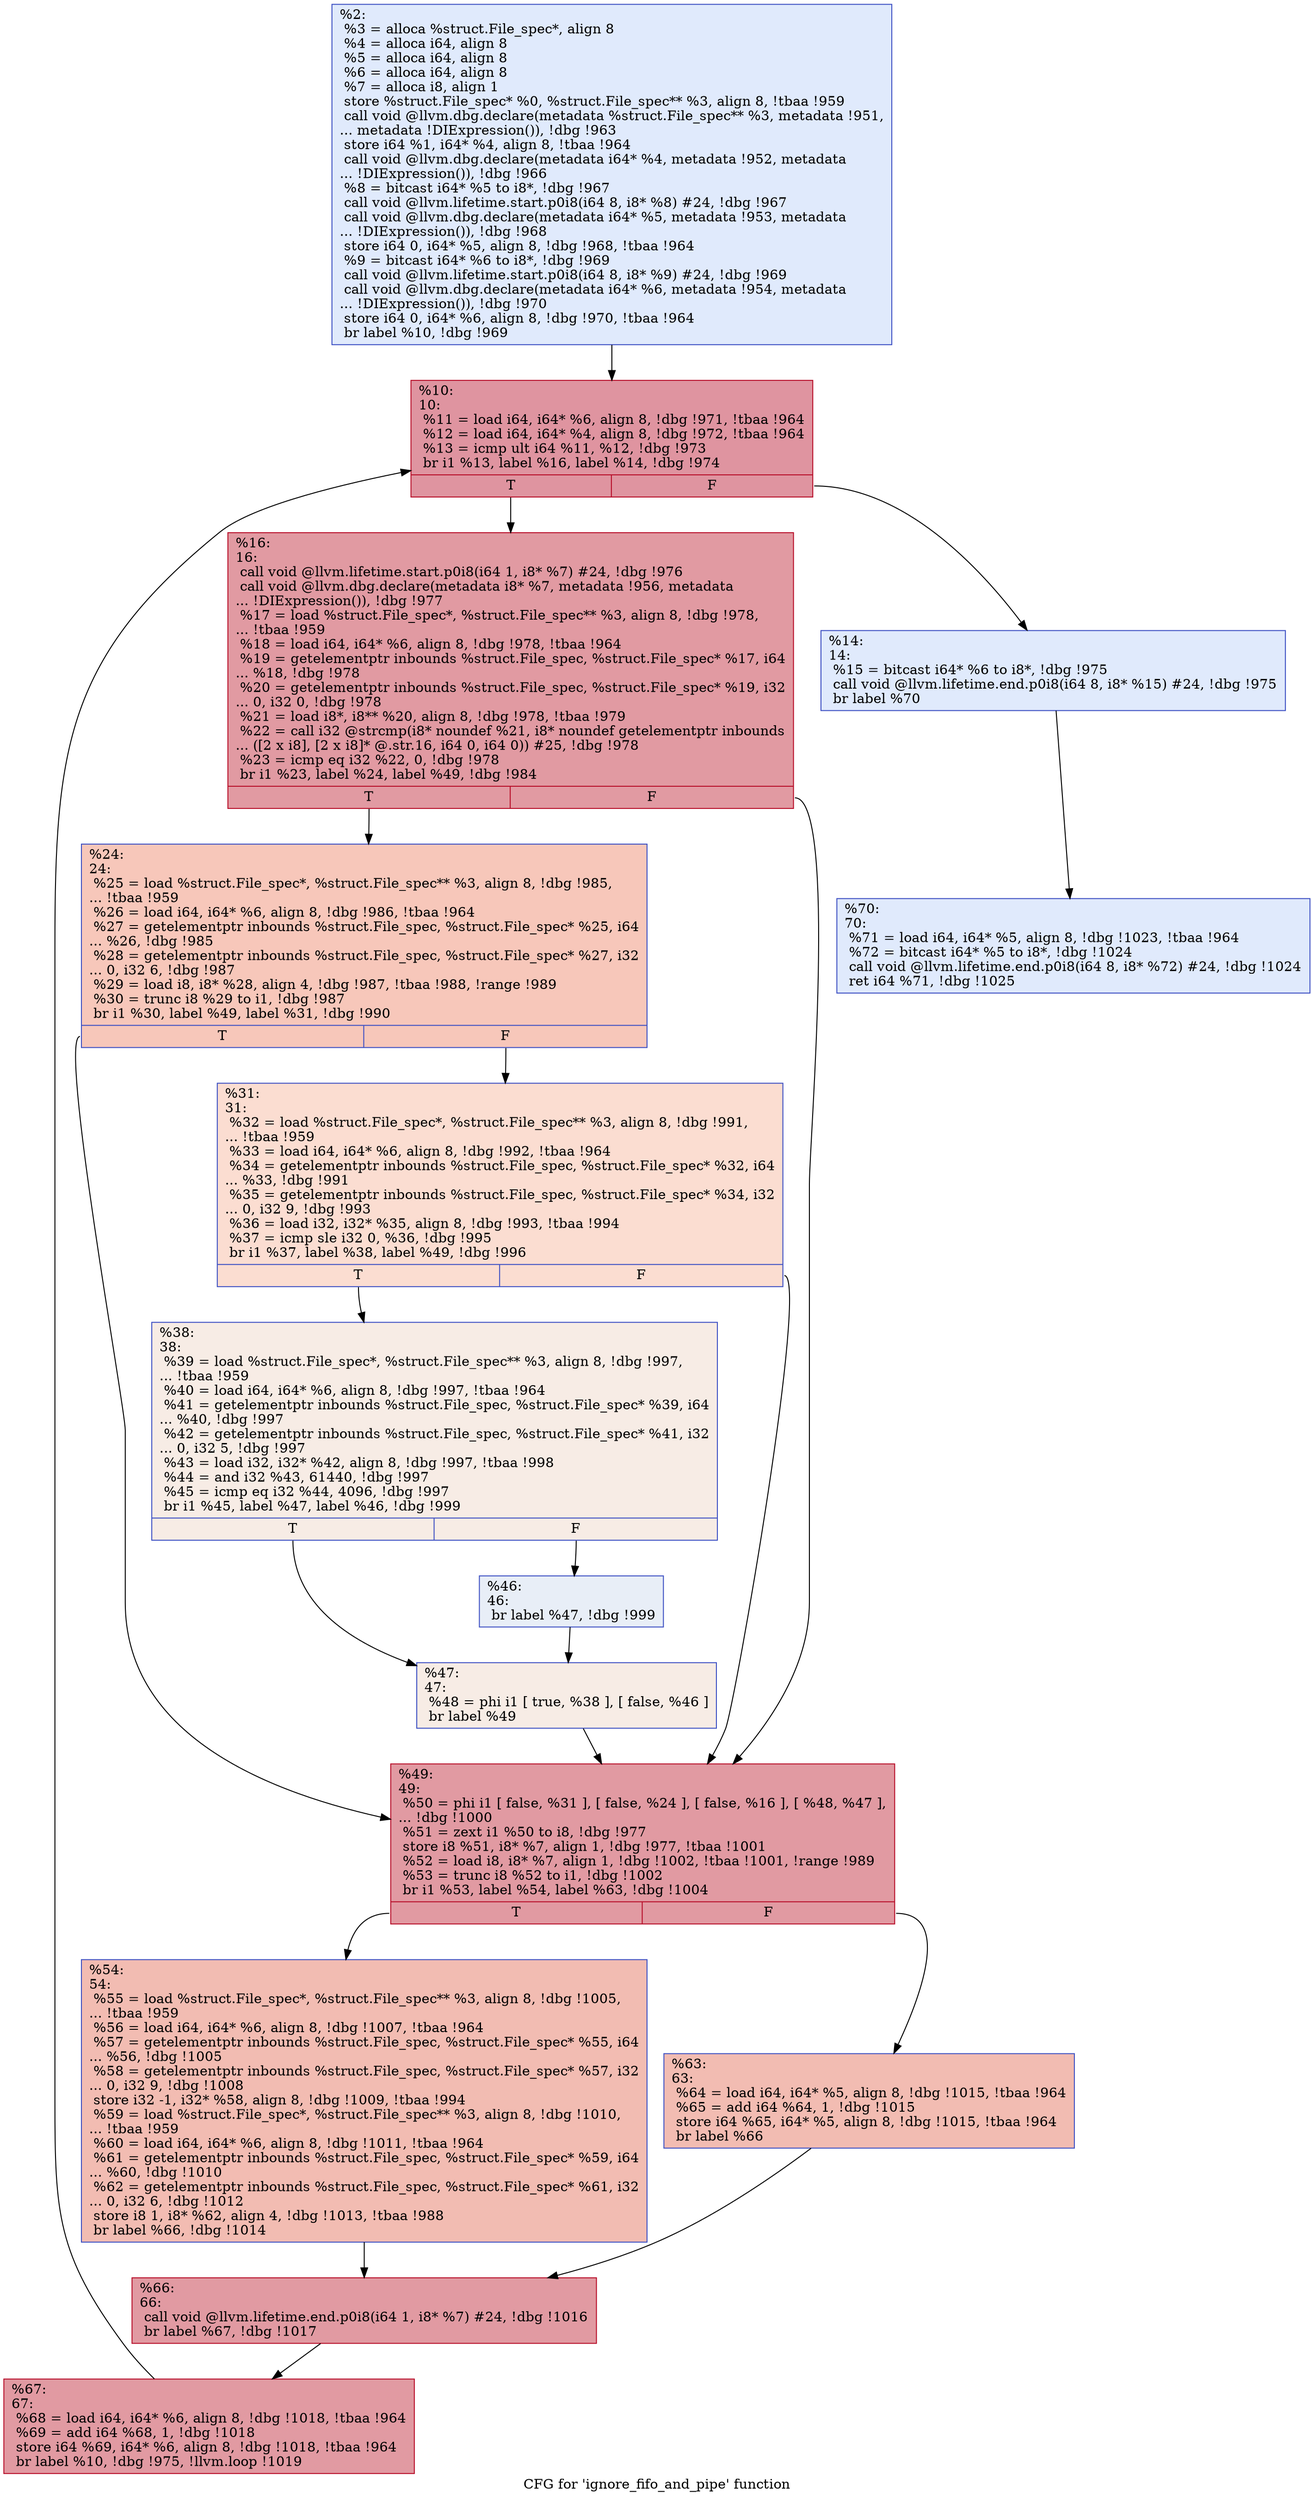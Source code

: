 digraph "CFG for 'ignore_fifo_and_pipe' function" {
	label="CFG for 'ignore_fifo_and_pipe' function";

	Node0x1019ea0 [shape=record,color="#3d50c3ff", style=filled, fillcolor="#b9d0f970",label="{%2:\l  %3 = alloca %struct.File_spec*, align 8\l  %4 = alloca i64, align 8\l  %5 = alloca i64, align 8\l  %6 = alloca i64, align 8\l  %7 = alloca i8, align 1\l  store %struct.File_spec* %0, %struct.File_spec** %3, align 8, !tbaa !959\l  call void @llvm.dbg.declare(metadata %struct.File_spec** %3, metadata !951,\l... metadata !DIExpression()), !dbg !963\l  store i64 %1, i64* %4, align 8, !tbaa !964\l  call void @llvm.dbg.declare(metadata i64* %4, metadata !952, metadata\l... !DIExpression()), !dbg !966\l  %8 = bitcast i64* %5 to i8*, !dbg !967\l  call void @llvm.lifetime.start.p0i8(i64 8, i8* %8) #24, !dbg !967\l  call void @llvm.dbg.declare(metadata i64* %5, metadata !953, metadata\l... !DIExpression()), !dbg !968\l  store i64 0, i64* %5, align 8, !dbg !968, !tbaa !964\l  %9 = bitcast i64* %6 to i8*, !dbg !969\l  call void @llvm.lifetime.start.p0i8(i64 8, i8* %9) #24, !dbg !969\l  call void @llvm.dbg.declare(metadata i64* %6, metadata !954, metadata\l... !DIExpression()), !dbg !970\l  store i64 0, i64* %6, align 8, !dbg !970, !tbaa !964\l  br label %10, !dbg !969\l}"];
	Node0x1019ea0 -> Node0x101a2f0;
	Node0x101a2f0 [shape=record,color="#b70d28ff", style=filled, fillcolor="#b70d2870",label="{%10:\l10:                                               \l  %11 = load i64, i64* %6, align 8, !dbg !971, !tbaa !964\l  %12 = load i64, i64* %4, align 8, !dbg !972, !tbaa !964\l  %13 = icmp ult i64 %11, %12, !dbg !973\l  br i1 %13, label %16, label %14, !dbg !974\l|{<s0>T|<s1>F}}"];
	Node0x101a2f0:s0 -> Node0x101a390;
	Node0x101a2f0:s1 -> Node0x101a340;
	Node0x101a340 [shape=record,color="#3d50c3ff", style=filled, fillcolor="#b9d0f970",label="{%14:\l14:                                               \l  %15 = bitcast i64* %6 to i8*, !dbg !975\l  call void @llvm.lifetime.end.p0i8(i64 8, i8* %15) #24, !dbg !975\l  br label %70\l}"];
	Node0x101a340 -> Node0x101a700;
	Node0x101a390 [shape=record,color="#b70d28ff", style=filled, fillcolor="#bb1b2c70",label="{%16:\l16:                                               \l  call void @llvm.lifetime.start.p0i8(i64 1, i8* %7) #24, !dbg !976\l  call void @llvm.dbg.declare(metadata i8* %7, metadata !956, metadata\l... !DIExpression()), !dbg !977\l  %17 = load %struct.File_spec*, %struct.File_spec** %3, align 8, !dbg !978,\l... !tbaa !959\l  %18 = load i64, i64* %6, align 8, !dbg !978, !tbaa !964\l  %19 = getelementptr inbounds %struct.File_spec, %struct.File_spec* %17, i64\l... %18, !dbg !978\l  %20 = getelementptr inbounds %struct.File_spec, %struct.File_spec* %19, i32\l... 0, i32 0, !dbg !978\l  %21 = load i8*, i8** %20, align 8, !dbg !978, !tbaa !979\l  %22 = call i32 @strcmp(i8* noundef %21, i8* noundef getelementptr inbounds\l... ([2 x i8], [2 x i8]* @.str.16, i64 0, i64 0)) #25, !dbg !978\l  %23 = icmp eq i32 %22, 0, !dbg !978\l  br i1 %23, label %24, label %49, !dbg !984\l|{<s0>T|<s1>F}}"];
	Node0x101a390:s0 -> Node0x101a3e0;
	Node0x101a390:s1 -> Node0x101a570;
	Node0x101a3e0 [shape=record,color="#3d50c3ff", style=filled, fillcolor="#ec7f6370",label="{%24:\l24:                                               \l  %25 = load %struct.File_spec*, %struct.File_spec** %3, align 8, !dbg !985,\l... !tbaa !959\l  %26 = load i64, i64* %6, align 8, !dbg !986, !tbaa !964\l  %27 = getelementptr inbounds %struct.File_spec, %struct.File_spec* %25, i64\l... %26, !dbg !985\l  %28 = getelementptr inbounds %struct.File_spec, %struct.File_spec* %27, i32\l... 0, i32 6, !dbg !987\l  %29 = load i8, i8* %28, align 4, !dbg !987, !tbaa !988, !range !989\l  %30 = trunc i8 %29 to i1, !dbg !987\l  br i1 %30, label %49, label %31, !dbg !990\l|{<s0>T|<s1>F}}"];
	Node0x101a3e0:s0 -> Node0x101a570;
	Node0x101a3e0:s1 -> Node0x101a430;
	Node0x101a430 [shape=record,color="#3d50c3ff", style=filled, fillcolor="#f7b39670",label="{%31:\l31:                                               \l  %32 = load %struct.File_spec*, %struct.File_spec** %3, align 8, !dbg !991,\l... !tbaa !959\l  %33 = load i64, i64* %6, align 8, !dbg !992, !tbaa !964\l  %34 = getelementptr inbounds %struct.File_spec, %struct.File_spec* %32, i64\l... %33, !dbg !991\l  %35 = getelementptr inbounds %struct.File_spec, %struct.File_spec* %34, i32\l... 0, i32 9, !dbg !993\l  %36 = load i32, i32* %35, align 8, !dbg !993, !tbaa !994\l  %37 = icmp sle i32 0, %36, !dbg !995\l  br i1 %37, label %38, label %49, !dbg !996\l|{<s0>T|<s1>F}}"];
	Node0x101a430:s0 -> Node0x101a480;
	Node0x101a430:s1 -> Node0x101a570;
	Node0x101a480 [shape=record,color="#3d50c3ff", style=filled, fillcolor="#ecd3c570",label="{%38:\l38:                                               \l  %39 = load %struct.File_spec*, %struct.File_spec** %3, align 8, !dbg !997,\l... !tbaa !959\l  %40 = load i64, i64* %6, align 8, !dbg !997, !tbaa !964\l  %41 = getelementptr inbounds %struct.File_spec, %struct.File_spec* %39, i64\l... %40, !dbg !997\l  %42 = getelementptr inbounds %struct.File_spec, %struct.File_spec* %41, i32\l... 0, i32 5, !dbg !997\l  %43 = load i32, i32* %42, align 8, !dbg !997, !tbaa !998\l  %44 = and i32 %43, 61440, !dbg !997\l  %45 = icmp eq i32 %44, 4096, !dbg !997\l  br i1 %45, label %47, label %46, !dbg !999\l|{<s0>T|<s1>F}}"];
	Node0x101a480:s0 -> Node0x101a520;
	Node0x101a480:s1 -> Node0x101a4d0;
	Node0x101a4d0 [shape=record,color="#3d50c3ff", style=filled, fillcolor="#cbd8ee70",label="{%46:\l46:                                               \l  br label %47, !dbg !999\l}"];
	Node0x101a4d0 -> Node0x101a520;
	Node0x101a520 [shape=record,color="#3d50c3ff", style=filled, fillcolor="#ecd3c570",label="{%47:\l47:                                               \l  %48 = phi i1 [ true, %38 ], [ false, %46 ]\l  br label %49\l}"];
	Node0x101a520 -> Node0x101a570;
	Node0x101a570 [shape=record,color="#b70d28ff", style=filled, fillcolor="#bb1b2c70",label="{%49:\l49:                                               \l  %50 = phi i1 [ false, %31 ], [ false, %24 ], [ false, %16 ], [ %48, %47 ],\l... !dbg !1000\l  %51 = zext i1 %50 to i8, !dbg !977\l  store i8 %51, i8* %7, align 1, !dbg !977, !tbaa !1001\l  %52 = load i8, i8* %7, align 1, !dbg !1002, !tbaa !1001, !range !989\l  %53 = trunc i8 %52 to i1, !dbg !1002\l  br i1 %53, label %54, label %63, !dbg !1004\l|{<s0>T|<s1>F}}"];
	Node0x101a570:s0 -> Node0x101a5c0;
	Node0x101a570:s1 -> Node0x101a610;
	Node0x101a5c0 [shape=record,color="#3d50c3ff", style=filled, fillcolor="#e1675170",label="{%54:\l54:                                               \l  %55 = load %struct.File_spec*, %struct.File_spec** %3, align 8, !dbg !1005,\l... !tbaa !959\l  %56 = load i64, i64* %6, align 8, !dbg !1007, !tbaa !964\l  %57 = getelementptr inbounds %struct.File_spec, %struct.File_spec* %55, i64\l... %56, !dbg !1005\l  %58 = getelementptr inbounds %struct.File_spec, %struct.File_spec* %57, i32\l... 0, i32 9, !dbg !1008\l  store i32 -1, i32* %58, align 8, !dbg !1009, !tbaa !994\l  %59 = load %struct.File_spec*, %struct.File_spec** %3, align 8, !dbg !1010,\l... !tbaa !959\l  %60 = load i64, i64* %6, align 8, !dbg !1011, !tbaa !964\l  %61 = getelementptr inbounds %struct.File_spec, %struct.File_spec* %59, i64\l... %60, !dbg !1010\l  %62 = getelementptr inbounds %struct.File_spec, %struct.File_spec* %61, i32\l... 0, i32 6, !dbg !1012\l  store i8 1, i8* %62, align 4, !dbg !1013, !tbaa !988\l  br label %66, !dbg !1014\l}"];
	Node0x101a5c0 -> Node0x101a660;
	Node0x101a610 [shape=record,color="#3d50c3ff", style=filled, fillcolor="#e1675170",label="{%63:\l63:                                               \l  %64 = load i64, i64* %5, align 8, !dbg !1015, !tbaa !964\l  %65 = add i64 %64, 1, !dbg !1015\l  store i64 %65, i64* %5, align 8, !dbg !1015, !tbaa !964\l  br label %66\l}"];
	Node0x101a610 -> Node0x101a660;
	Node0x101a660 [shape=record,color="#b70d28ff", style=filled, fillcolor="#bb1b2c70",label="{%66:\l66:                                               \l  call void @llvm.lifetime.end.p0i8(i64 1, i8* %7) #24, !dbg !1016\l  br label %67, !dbg !1017\l}"];
	Node0x101a660 -> Node0x101a6b0;
	Node0x101a6b0 [shape=record,color="#b70d28ff", style=filled, fillcolor="#bb1b2c70",label="{%67:\l67:                                               \l  %68 = load i64, i64* %6, align 8, !dbg !1018, !tbaa !964\l  %69 = add i64 %68, 1, !dbg !1018\l  store i64 %69, i64* %6, align 8, !dbg !1018, !tbaa !964\l  br label %10, !dbg !975, !llvm.loop !1019\l}"];
	Node0x101a6b0 -> Node0x101a2f0;
	Node0x101a700 [shape=record,color="#3d50c3ff", style=filled, fillcolor="#b9d0f970",label="{%70:\l70:                                               \l  %71 = load i64, i64* %5, align 8, !dbg !1023, !tbaa !964\l  %72 = bitcast i64* %5 to i8*, !dbg !1024\l  call void @llvm.lifetime.end.p0i8(i64 8, i8* %72) #24, !dbg !1024\l  ret i64 %71, !dbg !1025\l}"];
}
